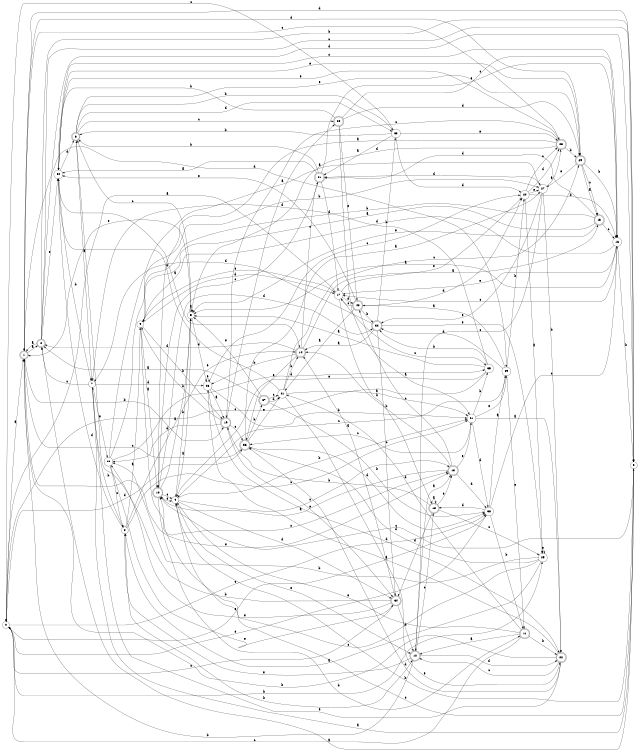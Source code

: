 digraph n34_1 {
__start0 [label="" shape="none"];

rankdir=LR;
size="8,5";

s0 [style="filled", color="black", fillcolor="white" shape="circle", label="0"];
s1 [style="rounded,filled", color="black", fillcolor="white" shape="doublecircle", label="1"];
s2 [style="rounded,filled", color="black", fillcolor="white" shape="doublecircle", label="2"];
s3 [style="filled", color="black", fillcolor="white" shape="circle", label="3"];
s4 [style="filled", color="black", fillcolor="white" shape="circle", label="4"];
s5 [style="filled", color="black", fillcolor="white" shape="circle", label="5"];
s6 [style="rounded,filled", color="black", fillcolor="white" shape="doublecircle", label="6"];
s7 [style="filled", color="black", fillcolor="white" shape="circle", label="7"];
s8 [style="filled", color="black", fillcolor="white" shape="circle", label="8"];
s9 [style="filled", color="black", fillcolor="white" shape="circle", label="9"];
s10 [style="rounded,filled", color="black", fillcolor="white" shape="doublecircle", label="10"];
s11 [style="rounded,filled", color="black", fillcolor="white" shape="doublecircle", label="11"];
s12 [style="rounded,filled", color="black", fillcolor="white" shape="doublecircle", label="12"];
s13 [style="rounded,filled", color="black", fillcolor="white" shape="doublecircle", label="13"];
s14 [style="rounded,filled", color="black", fillcolor="white" shape="doublecircle", label="14"];
s15 [style="rounded,filled", color="black", fillcolor="white" shape="doublecircle", label="15"];
s16 [style="filled", color="black", fillcolor="white" shape="circle", label="16"];
s17 [style="filled", color="black", fillcolor="white" shape="circle", label="17"];
s18 [style="rounded,filled", color="black", fillcolor="white" shape="doublecircle", label="18"];
s19 [style="rounded,filled", color="black", fillcolor="white" shape="doublecircle", label="19"];
s20 [style="rounded,filled", color="black", fillcolor="white" shape="doublecircle", label="20"];
s21 [style="filled", color="black", fillcolor="white" shape="circle", label="21"];
s22 [style="rounded,filled", color="black", fillcolor="white" shape="doublecircle", label="22"];
s23 [style="filled", color="black", fillcolor="white" shape="circle", label="23"];
s24 [style="filled", color="black", fillcolor="white" shape="circle", label="24"];
s25 [style="filled", color="black", fillcolor="white" shape="circle", label="25"];
s26 [style="filled", color="black", fillcolor="white" shape="circle", label="26"];
s27 [style="filled", color="black", fillcolor="white" shape="circle", label="27"];
s28 [style="rounded,filled", color="black", fillcolor="white" shape="doublecircle", label="28"];
s29 [style="rounded,filled", color="black", fillcolor="white" shape="doublecircle", label="29"];
s30 [style="filled", color="black", fillcolor="white" shape="circle", label="30"];
s31 [style="rounded,filled", color="black", fillcolor="white" shape="doublecircle", label="31"];
s32 [style="rounded,filled", color="black", fillcolor="white" shape="doublecircle", label="32"];
s33 [style="filled", color="black", fillcolor="white" shape="circle", label="33"];
s34 [style="rounded,filled", color="black", fillcolor="white" shape="doublecircle", label="34"];
s35 [style="filled", color="black", fillcolor="white" shape="circle", label="35"];
s36 [style="rounded,filled", color="black", fillcolor="white" shape="doublecircle", label="36"];
s37 [style="rounded,filled", color="black", fillcolor="white" shape="doublecircle", label="37"];
s38 [style="filled", color="black", fillcolor="white" shape="circle", label="38"];
s39 [style="filled", color="black", fillcolor="white" shape="circle", label="39"];
s40 [style="rounded,filled", color="black", fillcolor="white" shape="doublecircle", label="40"];
s41 [style="filled", color="black", fillcolor="white" shape="circle", label="41"];
s0 -> s1 [label="a"];
s0 -> s25 [label="b"];
s0 -> s38 [label="c"];
s0 -> s36 [label="d"];
s0 -> s38 [label="e"];
s1 -> s2 [label="a"];
s1 -> s19 [label="b"];
s1 -> s28 [label="c"];
s1 -> s39 [label="d"];
s1 -> s13 [label="e"];
s2 -> s1 [label="a"];
s2 -> s3 [label="b"];
s2 -> s3 [label="c"];
s2 -> s3 [label="d"];
s2 -> s30 [label="e"];
s3 -> s2 [label="a"];
s3 -> s4 [label="b"];
s3 -> s10 [label="c"];
s3 -> s1 [label="d"];
s3 -> s4 [label="e"];
s4 -> s5 [label="a"];
s4 -> s21 [label="b"];
s4 -> s13 [label="c"];
s4 -> s34 [label="d"];
s4 -> s12 [label="e"];
s5 -> s5 [label="a"];
s5 -> s4 [label="b"];
s5 -> s6 [label="c"];
s5 -> s23 [label="d"];
s5 -> s1 [label="e"];
s6 -> s7 [label="a"];
s6 -> s33 [label="b"];
s6 -> s20 [label="c"];
s6 -> s33 [label="d"];
s6 -> s29 [label="e"];
s7 -> s3 [label="a"];
s7 -> s8 [label="b"];
s7 -> s2 [label="c"];
s7 -> s23 [label="d"];
s7 -> s26 [label="e"];
s8 -> s9 [label="a"];
s8 -> s12 [label="b"];
s8 -> s21 [label="c"];
s8 -> s30 [label="d"];
s8 -> s14 [label="e"];
s9 -> s10 [label="a"];
s9 -> s19 [label="b"];
s9 -> s13 [label="c"];
s9 -> s17 [label="d"];
s9 -> s17 [label="e"];
s10 -> s5 [label="a"];
s10 -> s11 [label="b"];
s10 -> s4 [label="c"];
s10 -> s32 [label="d"];
s10 -> s4 [label="e"];
s11 -> s12 [label="a"];
s11 -> s22 [label="b"];
s11 -> s0 [label="c"];
s11 -> s41 [label="d"];
s11 -> s4 [label="e"];
s12 -> s13 [label="a"];
s12 -> s1 [label="b"];
s12 -> s18 [label="c"];
s12 -> s22 [label="d"];
s12 -> s8 [label="e"];
s13 -> s10 [label="a"];
s13 -> s14 [label="b"];
s13 -> s40 [label="c"];
s13 -> s38 [label="d"];
s13 -> s21 [label="e"];
s14 -> s15 [label="a"];
s14 -> s23 [label="b"];
s14 -> s31 [label="c"];
s14 -> s2 [label="d"];
s14 -> s36 [label="e"];
s15 -> s9 [label="a"];
s15 -> s9 [label="b"];
s15 -> s16 [label="c"];
s15 -> s31 [label="d"];
s15 -> s5 [label="e"];
s16 -> s5 [label="a"];
s16 -> s3 [label="b"];
s16 -> s17 [label="c"];
s16 -> s9 [label="d"];
s16 -> s17 [label="e"];
s17 -> s0 [label="a"];
s17 -> s18 [label="b"];
s17 -> s35 [label="c"];
s17 -> s40 [label="d"];
s17 -> s24 [label="e"];
s18 -> s18 [label="a"];
s18 -> s19 [label="b"];
s18 -> s25 [label="c"];
s18 -> s34 [label="d"];
s18 -> s13 [label="e"];
s19 -> s20 [label="a"];
s19 -> s9 [label="b"];
s19 -> s36 [label="c"];
s19 -> s26 [label="d"];
s19 -> s34 [label="e"];
s20 -> s21 [label="a"];
s20 -> s30 [label="b"];
s20 -> s16 [label="c"];
s20 -> s29 [label="d"];
s20 -> s40 [label="e"];
s21 -> s22 [label="a"];
s21 -> s35 [label="b"];
s21 -> s36 [label="c"];
s21 -> s38 [label="d"];
s21 -> s39 [label="e"];
s22 -> s23 [label="a"];
s22 -> s1 [label="b"];
s22 -> s12 [label="c"];
s22 -> s36 [label="d"];
s22 -> s7 [label="e"];
s23 -> s19 [label="a"];
s23 -> s21 [label="b"];
s23 -> s24 [label="c"];
s23 -> s22 [label="d"];
s23 -> s23 [label="e"];
s24 -> s25 [label="a"];
s24 -> s16 [label="b"];
s24 -> s28 [label="c"];
s24 -> s28 [label="d"];
s24 -> s27 [label="e"];
s25 -> s8 [label="a"];
s25 -> s26 [label="b"];
s25 -> s10 [label="c"];
s25 -> s36 [label="d"];
s25 -> s25 [label="e"];
s26 -> s27 [label="a"];
s26 -> s27 [label="b"];
s26 -> s8 [label="c"];
s26 -> s35 [label="d"];
s26 -> s34 [label="e"];
s27 -> s28 [label="a"];
s27 -> s22 [label="b"];
s27 -> s12 [label="c"];
s27 -> s31 [label="d"];
s27 -> s32 [label="e"];
s28 -> s10 [label="a"];
s28 -> s29 [label="b"];
s28 -> s19 [label="c"];
s28 -> s5 [label="d"];
s28 -> s30 [label="e"];
s29 -> s15 [label="a"];
s29 -> s16 [label="b"];
s29 -> s15 [label="c"];
s29 -> s1 [label="d"];
s29 -> s27 [label="e"];
s30 -> s14 [label="a"];
s30 -> s7 [label="b"];
s30 -> s16 [label="c"];
s30 -> s6 [label="d"];
s30 -> s29 [label="e"];
s31 -> s30 [label="a"];
s31 -> s6 [label="b"];
s31 -> s10 [label="c"];
s31 -> s17 [label="d"];
s31 -> s16 [label="e"];
s32 -> s14 [label="a"];
s32 -> s33 [label="b"];
s32 -> s34 [label="c"];
s32 -> s7 [label="d"];
s32 -> s25 [label="e"];
s33 -> s31 [label="a"];
s33 -> s6 [label="b"];
s33 -> s0 [label="c"];
s33 -> s24 [label="d"];
s33 -> s28 [label="e"];
s34 -> s14 [label="a"];
s34 -> s6 [label="b"];
s34 -> s0 [label="c"];
s34 -> s12 [label="d"];
s34 -> s26 [label="e"];
s35 -> s5 [label="a"];
s35 -> s32 [label="b"];
s35 -> s0 [label="c"];
s35 -> s7 [label="d"];
s35 -> s4 [label="e"];
s36 -> s27 [label="a"];
s36 -> s37 [label="b"];
s36 -> s1 [label="c"];
s36 -> s38 [label="d"];
s36 -> s41 [label="e"];
s37 -> s2 [label="a"];
s37 -> s38 [label="b"];
s37 -> s41 [label="c"];
s37 -> s41 [label="d"];
s37 -> s5 [label="e"];
s38 -> s39 [label="a"];
s38 -> s11 [label="b"];
s38 -> s16 [label="c"];
s38 -> s18 [label="d"];
s38 -> s0 [label="e"];
s39 -> s40 [label="a"];
s39 -> s24 [label="b"];
s39 -> s4 [label="c"];
s39 -> s32 [label="d"];
s39 -> s11 [label="e"];
s40 -> s41 [label="a"];
s40 -> s32 [label="b"];
s40 -> s17 [label="c"];
s40 -> s24 [label="d"];
s40 -> s30 [label="e"];
s41 -> s21 [label="a"];
s41 -> s14 [label="b"];
s41 -> s29 [label="c"];
s41 -> s30 [label="d"];
s41 -> s22 [label="e"];

}